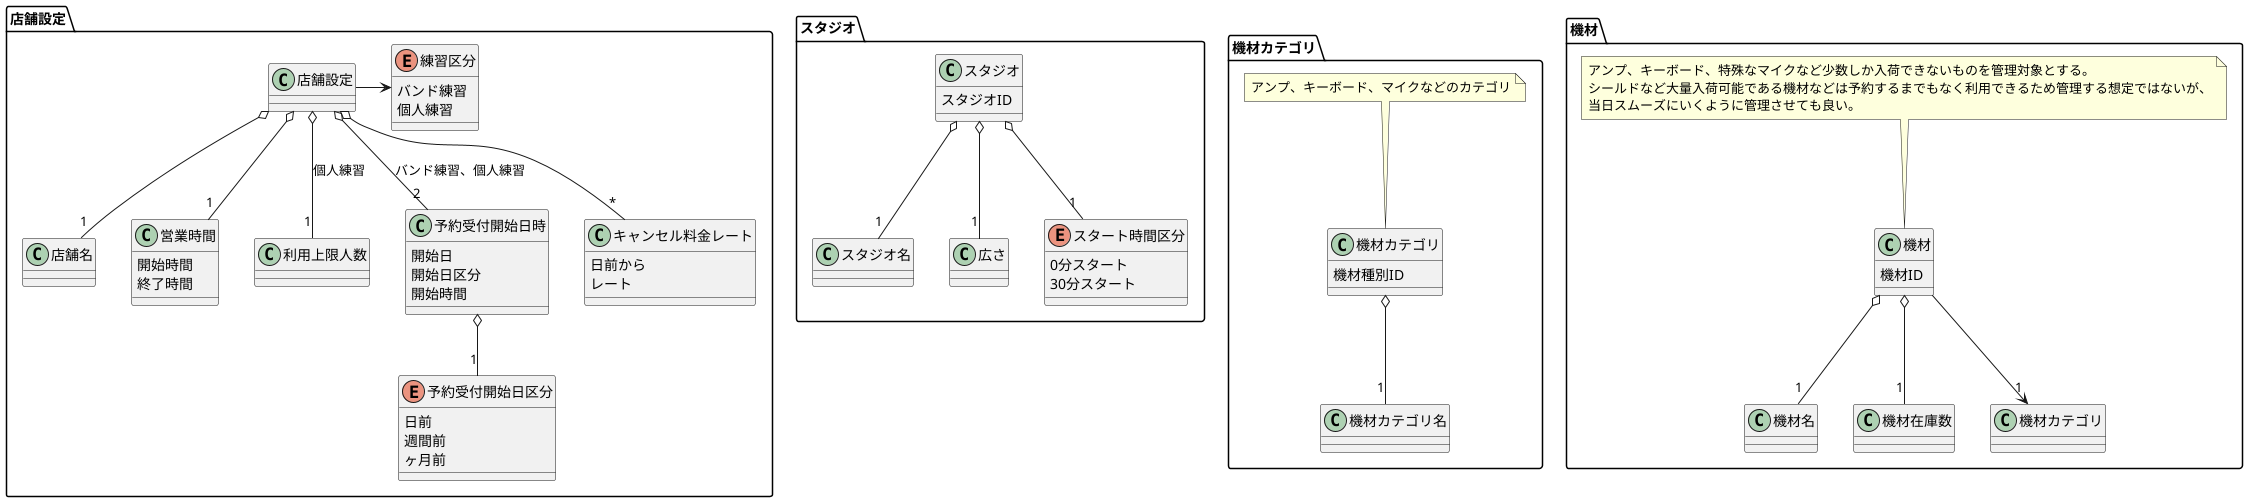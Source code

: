 @startuml DomainModel

package 店舗設定 {
    class 店舗設定
    
    class 店舗名

    class 営業時間 {
        開始時間
        終了時間
    }

    enum 練習区分 {
        バンド練習
        個人練習
    }
    
    class 利用上限人数

    class 予約受付開始日時 {
        開始日
        開始日区分
        開始時間
    }
    enum 予約受付開始日区分 {
        日前
        週間前
        ヶ月前
    }
    予約受付開始日時 o-- "1" 予約受付開始日区分

    class キャンセル料金レート {
        日前から
        レート
    }

    店舗設定 o-- "1" 店舗名
    店舗設定 o-- "1" 営業時間
    店舗設定 o-- "2" 予約受付開始日時 : バンド練習、個人練習
    店舗設定 o-- "1" 利用上限人数 : 個人練習
    店舗設定 o-- "*" キャンセル料金レート
    店舗設定 -> 練習区分
}

package スタジオ {
    class スタジオ {
        スタジオID
    }

    class スタジオ名
    class 広さ

    enum スタート時間区分 {
        0分スタート
        30分スタート
    }

    スタジオ o-- "1" スタジオ名
    スタジオ o-- "1" 広さ
    スタジオ o-- "1" スタート時間区分
}

package 機材カテゴリ {
    class 機材カテゴリ {
        機材種別ID
    }
    class 機材カテゴリ名
    機材カテゴリ o-- "1" 機材カテゴリ名

    note top of 機材カテゴリ
    アンプ、キーボード、マイクなどのカテゴリ
    end note
}

package 機材 {
    class 機材 {
        機材ID
    }
    class 機材名
    class 機材在庫数
    
    機材 --> "1" 機材カテゴリ
    機材 o-- "1" 機材名
    機材 o-- "1" 機材在庫数

    note top of 機材
    アンプ、キーボード、特殊なマイクなど少数しか入荷できないものを管理対象とする。
    シールドなど大量入荷可能である機材などは予約するまでもなく利用できるため管理する想定ではないが、
    当日スムーズにいくように管理させても良い。
    end note
}

@enduml
